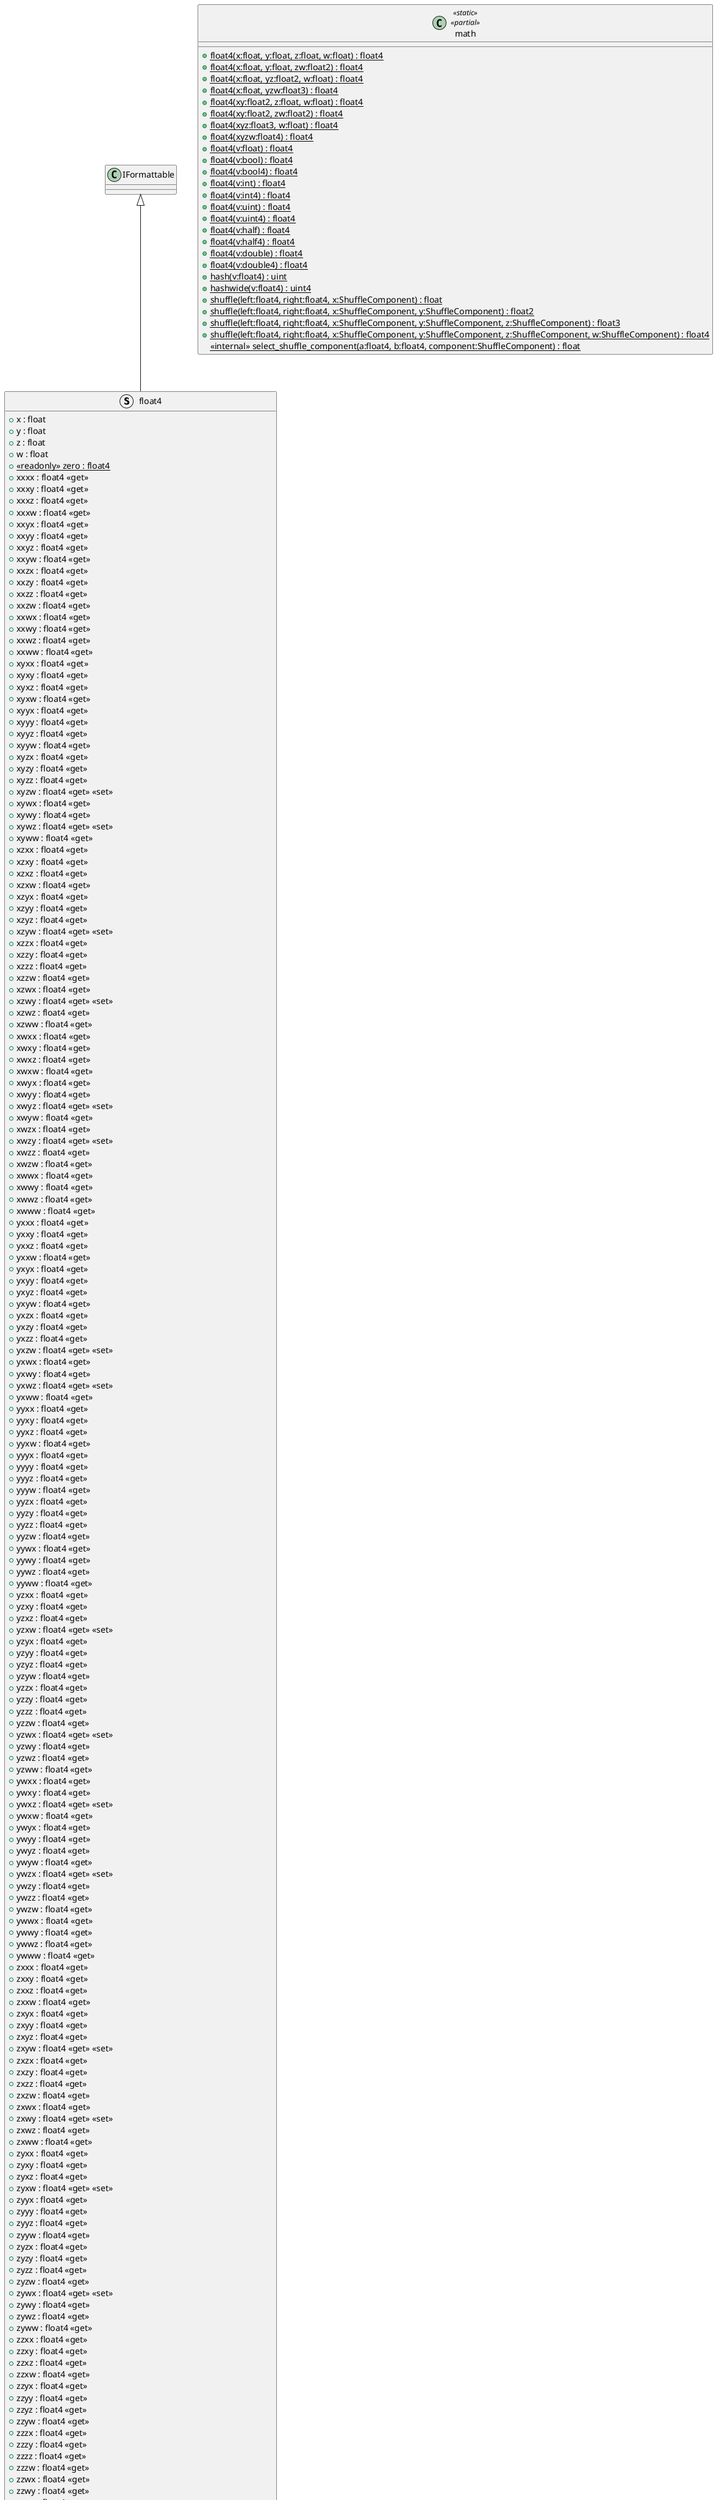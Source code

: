 @startuml
struct float4 {
    + x : float
    + y : float
    + z : float
    + w : float
    + {static} <<readonly>> zero : float4
    + float4(x:float, y:float, z:float, w:float)
    + float4(x:float, y:float, zw:float2)
    + float4(x:float, yz:float2, w:float)
    + float4(x:float, yzw:float3)
    + float4(xy:float2, z:float, w:float)
    + float4(xy:float2, zw:float2)
    + float4(xyz:float3, w:float)
    + float4(xyzw:float4)
    + float4(v:float)
    + float4(v:bool)
    + float4(v:bool4)
    + float4(v:int)
    + float4(v:int4)
    + float4(v:uint)
    + float4(v:uint4)
    + float4(v:half)
    + float4(v:half4)
    + float4(v:double)
    + float4(v:double4)
    + xxxx : float4 <<get>>
    + xxxy : float4 <<get>>
    + xxxz : float4 <<get>>
    + xxxw : float4 <<get>>
    + xxyx : float4 <<get>>
    + xxyy : float4 <<get>>
    + xxyz : float4 <<get>>
    + xxyw : float4 <<get>>
    + xxzx : float4 <<get>>
    + xxzy : float4 <<get>>
    + xxzz : float4 <<get>>
    + xxzw : float4 <<get>>
    + xxwx : float4 <<get>>
    + xxwy : float4 <<get>>
    + xxwz : float4 <<get>>
    + xxww : float4 <<get>>
    + xyxx : float4 <<get>>
    + xyxy : float4 <<get>>
    + xyxz : float4 <<get>>
    + xyxw : float4 <<get>>
    + xyyx : float4 <<get>>
    + xyyy : float4 <<get>>
    + xyyz : float4 <<get>>
    + xyyw : float4 <<get>>
    + xyzx : float4 <<get>>
    + xyzy : float4 <<get>>
    + xyzz : float4 <<get>>
    + xyzw : float4 <<get>> <<set>>
    + xywx : float4 <<get>>
    + xywy : float4 <<get>>
    + xywz : float4 <<get>> <<set>>
    + xyww : float4 <<get>>
    + xzxx : float4 <<get>>
    + xzxy : float4 <<get>>
    + xzxz : float4 <<get>>
    + xzxw : float4 <<get>>
    + xzyx : float4 <<get>>
    + xzyy : float4 <<get>>
    + xzyz : float4 <<get>>
    + xzyw : float4 <<get>> <<set>>
    + xzzx : float4 <<get>>
    + xzzy : float4 <<get>>
    + xzzz : float4 <<get>>
    + xzzw : float4 <<get>>
    + xzwx : float4 <<get>>
    + xzwy : float4 <<get>> <<set>>
    + xzwz : float4 <<get>>
    + xzww : float4 <<get>>
    + xwxx : float4 <<get>>
    + xwxy : float4 <<get>>
    + xwxz : float4 <<get>>
    + xwxw : float4 <<get>>
    + xwyx : float4 <<get>>
    + xwyy : float4 <<get>>
    + xwyz : float4 <<get>> <<set>>
    + xwyw : float4 <<get>>
    + xwzx : float4 <<get>>
    + xwzy : float4 <<get>> <<set>>
    + xwzz : float4 <<get>>
    + xwzw : float4 <<get>>
    + xwwx : float4 <<get>>
    + xwwy : float4 <<get>>
    + xwwz : float4 <<get>>
    + xwww : float4 <<get>>
    + yxxx : float4 <<get>>
    + yxxy : float4 <<get>>
    + yxxz : float4 <<get>>
    + yxxw : float4 <<get>>
    + yxyx : float4 <<get>>
    + yxyy : float4 <<get>>
    + yxyz : float4 <<get>>
    + yxyw : float4 <<get>>
    + yxzx : float4 <<get>>
    + yxzy : float4 <<get>>
    + yxzz : float4 <<get>>
    + yxzw : float4 <<get>> <<set>>
    + yxwx : float4 <<get>>
    + yxwy : float4 <<get>>
    + yxwz : float4 <<get>> <<set>>
    + yxww : float4 <<get>>
    + yyxx : float4 <<get>>
    + yyxy : float4 <<get>>
    + yyxz : float4 <<get>>
    + yyxw : float4 <<get>>
    + yyyx : float4 <<get>>
    + yyyy : float4 <<get>>
    + yyyz : float4 <<get>>
    + yyyw : float4 <<get>>
    + yyzx : float4 <<get>>
    + yyzy : float4 <<get>>
    + yyzz : float4 <<get>>
    + yyzw : float4 <<get>>
    + yywx : float4 <<get>>
    + yywy : float4 <<get>>
    + yywz : float4 <<get>>
    + yyww : float4 <<get>>
    + yzxx : float4 <<get>>
    + yzxy : float4 <<get>>
    + yzxz : float4 <<get>>
    + yzxw : float4 <<get>> <<set>>
    + yzyx : float4 <<get>>
    + yzyy : float4 <<get>>
    + yzyz : float4 <<get>>
    + yzyw : float4 <<get>>
    + yzzx : float4 <<get>>
    + yzzy : float4 <<get>>
    + yzzz : float4 <<get>>
    + yzzw : float4 <<get>>
    + yzwx : float4 <<get>> <<set>>
    + yzwy : float4 <<get>>
    + yzwz : float4 <<get>>
    + yzww : float4 <<get>>
    + ywxx : float4 <<get>>
    + ywxy : float4 <<get>>
    + ywxz : float4 <<get>> <<set>>
    + ywxw : float4 <<get>>
    + ywyx : float4 <<get>>
    + ywyy : float4 <<get>>
    + ywyz : float4 <<get>>
    + ywyw : float4 <<get>>
    + ywzx : float4 <<get>> <<set>>
    + ywzy : float4 <<get>>
    + ywzz : float4 <<get>>
    + ywzw : float4 <<get>>
    + ywwx : float4 <<get>>
    + ywwy : float4 <<get>>
    + ywwz : float4 <<get>>
    + ywww : float4 <<get>>
    + zxxx : float4 <<get>>
    + zxxy : float4 <<get>>
    + zxxz : float4 <<get>>
    + zxxw : float4 <<get>>
    + zxyx : float4 <<get>>
    + zxyy : float4 <<get>>
    + zxyz : float4 <<get>>
    + zxyw : float4 <<get>> <<set>>
    + zxzx : float4 <<get>>
    + zxzy : float4 <<get>>
    + zxzz : float4 <<get>>
    + zxzw : float4 <<get>>
    + zxwx : float4 <<get>>
    + zxwy : float4 <<get>> <<set>>
    + zxwz : float4 <<get>>
    + zxww : float4 <<get>>
    + zyxx : float4 <<get>>
    + zyxy : float4 <<get>>
    + zyxz : float4 <<get>>
    + zyxw : float4 <<get>> <<set>>
    + zyyx : float4 <<get>>
    + zyyy : float4 <<get>>
    + zyyz : float4 <<get>>
    + zyyw : float4 <<get>>
    + zyzx : float4 <<get>>
    + zyzy : float4 <<get>>
    + zyzz : float4 <<get>>
    + zyzw : float4 <<get>>
    + zywx : float4 <<get>> <<set>>
    + zywy : float4 <<get>>
    + zywz : float4 <<get>>
    + zyww : float4 <<get>>
    + zzxx : float4 <<get>>
    + zzxy : float4 <<get>>
    + zzxz : float4 <<get>>
    + zzxw : float4 <<get>>
    + zzyx : float4 <<get>>
    + zzyy : float4 <<get>>
    + zzyz : float4 <<get>>
    + zzyw : float4 <<get>>
    + zzzx : float4 <<get>>
    + zzzy : float4 <<get>>
    + zzzz : float4 <<get>>
    + zzzw : float4 <<get>>
    + zzwx : float4 <<get>>
    + zzwy : float4 <<get>>
    + zzwz : float4 <<get>>
    + zzww : float4 <<get>>
    + zwxx : float4 <<get>>
    + zwxy : float4 <<get>> <<set>>
    + zwxz : float4 <<get>>
    + zwxw : float4 <<get>>
    + zwyx : float4 <<get>> <<set>>
    + zwyy : float4 <<get>>
    + zwyz : float4 <<get>>
    + zwyw : float4 <<get>>
    + zwzx : float4 <<get>>
    + zwzy : float4 <<get>>
    + zwzz : float4 <<get>>
    + zwzw : float4 <<get>>
    + zwwx : float4 <<get>>
    + zwwy : float4 <<get>>
    + zwwz : float4 <<get>>
    + zwww : float4 <<get>>
    + wxxx : float4 <<get>>
    + wxxy : float4 <<get>>
    + wxxz : float4 <<get>>
    + wxxw : float4 <<get>>
    + wxyx : float4 <<get>>
    + wxyy : float4 <<get>>
    + wxyz : float4 <<get>> <<set>>
    + wxyw : float4 <<get>>
    + wxzx : float4 <<get>>
    + wxzy : float4 <<get>> <<set>>
    + wxzz : float4 <<get>>
    + wxzw : float4 <<get>>
    + wxwx : float4 <<get>>
    + wxwy : float4 <<get>>
    + wxwz : float4 <<get>>
    + wxww : float4 <<get>>
    + wyxx : float4 <<get>>
    + wyxy : float4 <<get>>
    + wyxz : float4 <<get>> <<set>>
    + wyxw : float4 <<get>>
    + wyyx : float4 <<get>>
    + wyyy : float4 <<get>>
    + wyyz : float4 <<get>>
    + wyyw : float4 <<get>>
    + wyzx : float4 <<get>> <<set>>
    + wyzy : float4 <<get>>
    + wyzz : float4 <<get>>
    + wyzw : float4 <<get>>
    + wywx : float4 <<get>>
    + wywy : float4 <<get>>
    + wywz : float4 <<get>>
    + wyww : float4 <<get>>
    + wzxx : float4 <<get>>
    + wzxy : float4 <<get>> <<set>>
    + wzxz : float4 <<get>>
    + wzxw : float4 <<get>>
    + wzyx : float4 <<get>> <<set>>
    + wzyy : float4 <<get>>
    + wzyz : float4 <<get>>
    + wzyw : float4 <<get>>
    + wzzx : float4 <<get>>
    + wzzy : float4 <<get>>
    + wzzz : float4 <<get>>
    + wzzw : float4 <<get>>
    + wzwx : float4 <<get>>
    + wzwy : float4 <<get>>
    + wzwz : float4 <<get>>
    + wzww : float4 <<get>>
    + wwxx : float4 <<get>>
    + wwxy : float4 <<get>>
    + wwxz : float4 <<get>>
    + wwxw : float4 <<get>>
    + wwyx : float4 <<get>>
    + wwyy : float4 <<get>>
    + wwyz : float4 <<get>>
    + wwyw : float4 <<get>>
    + wwzx : float4 <<get>>
    + wwzy : float4 <<get>>
    + wwzz : float4 <<get>>
    + wwzw : float4 <<get>>
    + wwwx : float4 <<get>>
    + wwwy : float4 <<get>>
    + wwwz : float4 <<get>>
    + wwww : float4 <<get>>
    + xxx : float3 <<get>>
    + xxy : float3 <<get>>
    + xxz : float3 <<get>>
    + xxw : float3 <<get>>
    + xyx : float3 <<get>>
    + xyy : float3 <<get>>
    + xyz : float3 <<get>> <<set>>
    + xyw : float3 <<get>> <<set>>
    + xzx : float3 <<get>>
    + xzy : float3 <<get>> <<set>>
    + xzz : float3 <<get>>
    + xzw : float3 <<get>> <<set>>
    + xwx : float3 <<get>>
    + xwy : float3 <<get>> <<set>>
    + xwz : float3 <<get>> <<set>>
    + xww : float3 <<get>>
    + yxx : float3 <<get>>
    + yxy : float3 <<get>>
    + yxz : float3 <<get>> <<set>>
    + yxw : float3 <<get>> <<set>>
    + yyx : float3 <<get>>
    + yyy : float3 <<get>>
    + yyz : float3 <<get>>
    + yyw : float3 <<get>>
    + yzx : float3 <<get>> <<set>>
    + yzy : float3 <<get>>
    + yzz : float3 <<get>>
    + yzw : float3 <<get>> <<set>>
    + ywx : float3 <<get>> <<set>>
    + ywy : float3 <<get>>
    + ywz : float3 <<get>> <<set>>
    + yww : float3 <<get>>
    + zxx : float3 <<get>>
    + zxy : float3 <<get>> <<set>>
    + zxz : float3 <<get>>
    + zxw : float3 <<get>> <<set>>
    + zyx : float3 <<get>> <<set>>
    + zyy : float3 <<get>>
    + zyz : float3 <<get>>
    + zyw : float3 <<get>> <<set>>
    + zzx : float3 <<get>>
    + zzy : float3 <<get>>
    + zzz : float3 <<get>>
    + zzw : float3 <<get>>
    + zwx : float3 <<get>> <<set>>
    + zwy : float3 <<get>> <<set>>
    + zwz : float3 <<get>>
    + zww : float3 <<get>>
    + wxx : float3 <<get>>
    + wxy : float3 <<get>> <<set>>
    + wxz : float3 <<get>> <<set>>
    + wxw : float3 <<get>>
    + wyx : float3 <<get>> <<set>>
    + wyy : float3 <<get>>
    + wyz : float3 <<get>> <<set>>
    + wyw : float3 <<get>>
    + wzx : float3 <<get>> <<set>>
    + wzy : float3 <<get>> <<set>>
    + wzz : float3 <<get>>
    + wzw : float3 <<get>>
    + wwx : float3 <<get>>
    + wwy : float3 <<get>>
    + wwz : float3 <<get>>
    + www : float3 <<get>>
    + xx : float2 <<get>>
    + xy : float2 <<get>> <<set>>
    + xz : float2 <<get>> <<set>>
    + xw : float2 <<get>> <<set>>
    + yx : float2 <<get>> <<set>>
    + yy : float2 <<get>>
    + yz : float2 <<get>> <<set>>
    + yw : float2 <<get>> <<set>>
    + zx : float2 <<get>> <<set>>
    + zy : float2 <<get>> <<set>>
    + zz : float2 <<get>>
    + zw : float2 <<get>> <<set>>
    + wx : float2 <<get>> <<set>>
    + wy : float2 <<get>> <<set>>
    + wz : float2 <<get>> <<set>>
    + ww : float2 <<get>>
    + Equals(rhs:float4) : bool
    + <<override>> Equals(o:object) : bool
    + <<override>> GetHashCode() : int
    + <<override>> ToString() : string
    + ToString(format:string, formatProvider:IFormatProvider) : string
}
class math <<static>> <<partial>> {
    + {static} float4(x:float, y:float, z:float, w:float) : float4
    + {static} float4(x:float, y:float, zw:float2) : float4
    + {static} float4(x:float, yz:float2, w:float) : float4
    + {static} float4(x:float, yzw:float3) : float4
    + {static} float4(xy:float2, z:float, w:float) : float4
    + {static} float4(xy:float2, zw:float2) : float4
    + {static} float4(xyz:float3, w:float) : float4
    + {static} float4(xyzw:float4) : float4
    + {static} float4(v:float) : float4
    + {static} float4(v:bool) : float4
    + {static} float4(v:bool4) : float4
    + {static} float4(v:int) : float4
    + {static} float4(v:int4) : float4
    + {static} float4(v:uint) : float4
    + {static} float4(v:uint4) : float4
    + {static} float4(v:half) : float4
    + {static} float4(v:half4) : float4
    + {static} float4(v:double) : float4
    + {static} float4(v:double4) : float4
    + {static} hash(v:float4) : uint
    + {static} hashwide(v:float4) : uint4
    + {static} shuffle(left:float4, right:float4, x:ShuffleComponent) : float
    + {static} shuffle(left:float4, right:float4, x:ShuffleComponent, y:ShuffleComponent) : float2
    + {static} shuffle(left:float4, right:float4, x:ShuffleComponent, y:ShuffleComponent, z:ShuffleComponent) : float3
    + {static} shuffle(left:float4, right:float4, x:ShuffleComponent, y:ShuffleComponent, z:ShuffleComponent, w:ShuffleComponent) : float4
    <<internal>> {static} select_shuffle_component(a:float4, b:float4, component:ShuffleComponent) : float
}
class DebuggerProxy <<sealed>> {
    + x : float
    + y : float
    + z : float
    + w : float
    + DebuggerProxy(v:float4)
}
IFormattable <|-- float4
float4 +-- DebuggerProxy
@enduml
